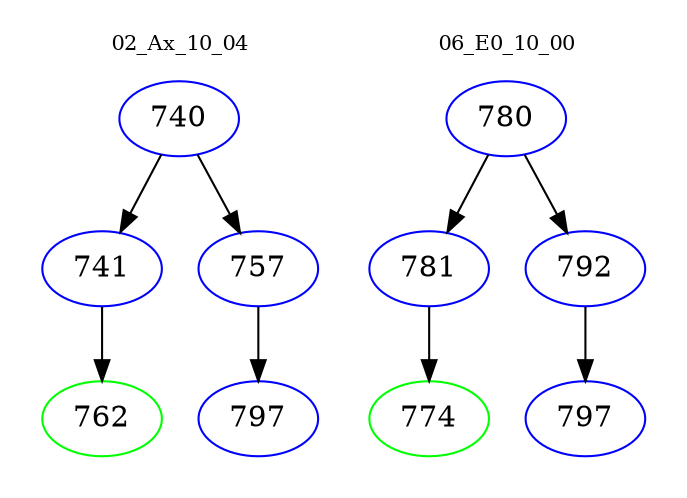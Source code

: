 digraph{
subgraph cluster_0 {
color = white
label = "02_Ax_10_04";
fontsize=10;
T0_740 [label="740", color="blue"]
T0_740 -> T0_741 [color="black"]
T0_741 [label="741", color="blue"]
T0_741 -> T0_762 [color="black"]
T0_762 [label="762", color="green"]
T0_740 -> T0_757 [color="black"]
T0_757 [label="757", color="blue"]
T0_757 -> T0_797 [color="black"]
T0_797 [label="797", color="blue"]
}
subgraph cluster_1 {
color = white
label = "06_E0_10_00";
fontsize=10;
T1_780 [label="780", color="blue"]
T1_780 -> T1_781 [color="black"]
T1_781 [label="781", color="blue"]
T1_781 -> T1_774 [color="black"]
T1_774 [label="774", color="green"]
T1_780 -> T1_792 [color="black"]
T1_792 [label="792", color="blue"]
T1_792 -> T1_797 [color="black"]
T1_797 [label="797", color="blue"]
}
}

